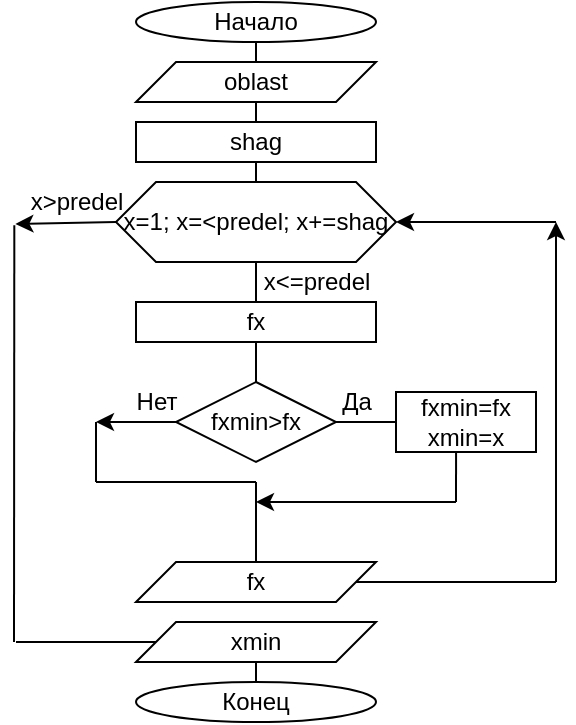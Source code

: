 <mxfile version="13.6.2" type="device"><diagram id="pw57gYsisVhctfCP4uIK" name="Page-1"><mxGraphModel dx="652" dy="420" grid="1" gridSize="10" guides="1" tooltips="1" connect="1" arrows="1" fold="1" page="1" pageScale="1" pageWidth="850" pageHeight="1100" math="0" shadow="0"><root><mxCell id="0"/><mxCell id="1" parent="0"/><mxCell id="W_srQHfsKhaYMcbbLmyI-1" value="Начало" style="ellipse;whiteSpace=wrap;html=1;" parent="1" vertex="1"><mxGeometry x="340" y="10" width="120" height="20" as="geometry"/></mxCell><mxCell id="W_srQHfsKhaYMcbbLmyI-3" value="" style="endArrow=none;html=1;entryX=0.5;entryY=1;entryDx=0;entryDy=0;" parent="1" source="W_srQHfsKhaYMcbbLmyI-2" target="W_srQHfsKhaYMcbbLmyI-1" edge="1"><mxGeometry width="50" height="50" relative="1" as="geometry"><mxPoint x="400" y="60" as="sourcePoint"/><mxPoint x="440" y="120" as="targetPoint"/></mxGeometry></mxCell><mxCell id="W_srQHfsKhaYMcbbLmyI-4" value="&lt;div style=&quot;text-align: justify&quot;&gt;&lt;span&gt;x=1; x=&amp;lt;predel; x+=shag&lt;/span&gt;&lt;/div&gt;" style="shape=hexagon;perimeter=hexagonPerimeter2;whiteSpace=wrap;html=1;fixedSize=1;" parent="1" vertex="1"><mxGeometry x="330" y="100" width="140" height="40" as="geometry"/></mxCell><mxCell id="W_srQHfsKhaYMcbbLmyI-2" value="oblast" style="shape=parallelogram;perimeter=parallelogramPerimeter;whiteSpace=wrap;html=1;fixedSize=1;" parent="1" vertex="1"><mxGeometry x="340" y="40" width="120" height="20" as="geometry"/></mxCell><mxCell id="W_srQHfsKhaYMcbbLmyI-6" value="" style="endArrow=none;html=1;entryX=0.5;entryY=1;entryDx=0;entryDy=0;" parent="1" target="W_srQHfsKhaYMcbbLmyI-2" edge="1"><mxGeometry width="50" height="50" relative="1" as="geometry"><mxPoint x="400" y="60" as="sourcePoint"/><mxPoint x="400" y="30" as="targetPoint"/></mxGeometry></mxCell><mxCell id="W_srQHfsKhaYMcbbLmyI-7" value="fx" style="rounded=0;whiteSpace=wrap;html=1;" parent="1" vertex="1"><mxGeometry x="340" y="160" width="120" height="20" as="geometry"/></mxCell><mxCell id="W_srQHfsKhaYMcbbLmyI-8" value="" style="endArrow=none;html=1;entryX=0.5;entryY=1;entryDx=0;entryDy=0;exitX=0.5;exitY=0;exitDx=0;exitDy=0;" parent="1" source="W_srQHfsKhaYMcbbLmyI-7" target="W_srQHfsKhaYMcbbLmyI-4" edge="1"><mxGeometry width="50" height="50" relative="1" as="geometry"><mxPoint x="370" y="130" as="sourcePoint"/><mxPoint x="420" y="80" as="targetPoint"/></mxGeometry></mxCell><mxCell id="W_srQHfsKhaYMcbbLmyI-9" value="x&amp;lt;=predel" style="text;html=1;align=center;verticalAlign=middle;resizable=0;points=[];autosize=1;rotation=0;" parent="1" vertex="1"><mxGeometry x="395" y="140" width="70" height="20" as="geometry"/></mxCell><mxCell id="W_srQHfsKhaYMcbbLmyI-10" value="" style="endArrow=none;html=1;exitX=0.5;exitY=1;exitDx=0;exitDy=0;" parent="1" source="W_srQHfsKhaYMcbbLmyI-7" edge="1"><mxGeometry width="50" height="50" relative="1" as="geometry"><mxPoint x="400" y="190" as="sourcePoint"/><mxPoint x="400" y="210" as="targetPoint"/></mxGeometry></mxCell><mxCell id="W_srQHfsKhaYMcbbLmyI-11" value="fxmin&amp;gt;fx" style="rhombus;whiteSpace=wrap;html=1;" parent="1" vertex="1"><mxGeometry x="360" y="200" width="80" height="40" as="geometry"/></mxCell><mxCell id="W_srQHfsKhaYMcbbLmyI-12" value="" style="endArrow=none;html=1;exitX=1;exitY=0.5;exitDx=0;exitDy=0;" parent="1" source="W_srQHfsKhaYMcbbLmyI-11" edge="1"><mxGeometry width="50" height="50" relative="1" as="geometry"><mxPoint x="380" y="230" as="sourcePoint"/><mxPoint x="470" y="220" as="targetPoint"/></mxGeometry></mxCell><mxCell id="W_srQHfsKhaYMcbbLmyI-13" value="Да" style="text;html=1;align=center;verticalAlign=middle;resizable=0;points=[];autosize=1;" parent="1" vertex="1"><mxGeometry x="435" y="200" width="30" height="20" as="geometry"/></mxCell><mxCell id="W_srQHfsKhaYMcbbLmyI-16" value="" style="endArrow=classic;html=1;exitX=0;exitY=0.5;exitDx=0;exitDy=0;" parent="1" source="W_srQHfsKhaYMcbbLmyI-11" edge="1"><mxGeometry width="50" height="50" relative="1" as="geometry"><mxPoint x="380" y="280" as="sourcePoint"/><mxPoint x="320" y="220" as="targetPoint"/></mxGeometry></mxCell><mxCell id="W_srQHfsKhaYMcbbLmyI-17" value="Нет" style="text;html=1;align=center;verticalAlign=middle;resizable=0;points=[];autosize=1;" parent="1" vertex="1"><mxGeometry x="330" y="200" width="40" height="20" as="geometry"/></mxCell><mxCell id="W_srQHfsKhaYMcbbLmyI-18" value="fxmin=fx&lt;br&gt;xmin=x" style="rounded=0;whiteSpace=wrap;html=1;" parent="1" vertex="1"><mxGeometry x="470" y="205" width="70" height="30" as="geometry"/></mxCell><mxCell id="W_srQHfsKhaYMcbbLmyI-19" value="fx" style="shape=parallelogram;perimeter=parallelogramPerimeter;whiteSpace=wrap;html=1;fixedSize=1;" parent="1" vertex="1"><mxGeometry x="340" y="290" width="120" height="20" as="geometry"/></mxCell><mxCell id="W_srQHfsKhaYMcbbLmyI-20" value="Конец" style="ellipse;whiteSpace=wrap;html=1;" parent="1" vertex="1"><mxGeometry x="340" y="350" width="120" height="20" as="geometry"/></mxCell><mxCell id="W_srQHfsKhaYMcbbLmyI-21" value="shag" style="rounded=0;whiteSpace=wrap;html=1;" parent="1" vertex="1"><mxGeometry x="340" y="70" width="120" height="20" as="geometry"/></mxCell><mxCell id="W_srQHfsKhaYMcbbLmyI-23" value="" style="endArrow=none;html=1;entryX=0.5;entryY=1;entryDx=0;entryDy=0;exitX=0.5;exitY=0;exitDx=0;exitDy=0;" parent="1" source="W_srQHfsKhaYMcbbLmyI-4" target="W_srQHfsKhaYMcbbLmyI-21" edge="1"><mxGeometry width="50" height="50" relative="1" as="geometry"><mxPoint x="370" y="140" as="sourcePoint"/><mxPoint x="420" y="90" as="targetPoint"/></mxGeometry></mxCell><mxCell id="W_srQHfsKhaYMcbbLmyI-24" value="" style="endArrow=none;html=1;entryX=0.5;entryY=1;entryDx=0;entryDy=0;exitX=0.5;exitY=0;exitDx=0;exitDy=0;" parent="1" source="W_srQHfsKhaYMcbbLmyI-21" target="W_srQHfsKhaYMcbbLmyI-2" edge="1"><mxGeometry width="50" height="50" relative="1" as="geometry"><mxPoint x="370" y="140" as="sourcePoint"/><mxPoint x="420" y="90" as="targetPoint"/></mxGeometry></mxCell><mxCell id="W_srQHfsKhaYMcbbLmyI-25" value="" style="endArrow=none;html=1;" parent="1" edge="1"><mxGeometry width="50" height="50" relative="1" as="geometry"><mxPoint x="320" y="220" as="sourcePoint"/><mxPoint x="320" y="250" as="targetPoint"/></mxGeometry></mxCell><mxCell id="W_srQHfsKhaYMcbbLmyI-26" value="" style="endArrow=none;html=1;" parent="1" edge="1"><mxGeometry width="50" height="50" relative="1" as="geometry"><mxPoint x="320" y="250" as="sourcePoint"/><mxPoint x="400" y="250" as="targetPoint"/></mxGeometry></mxCell><mxCell id="W_srQHfsKhaYMcbbLmyI-27" value="" style="endArrow=none;html=1;entryX=0.5;entryY=0;entryDx=0;entryDy=0;" parent="1" target="W_srQHfsKhaYMcbbLmyI-19" edge="1"><mxGeometry width="50" height="50" relative="1" as="geometry"><mxPoint x="400" y="250" as="sourcePoint"/><mxPoint x="430" y="200" as="targetPoint"/></mxGeometry></mxCell><mxCell id="W_srQHfsKhaYMcbbLmyI-30" value="" style="endArrow=classic;html=1;" parent="1" edge="1"><mxGeometry width="50" height="50" relative="1" as="geometry"><mxPoint x="500" y="260" as="sourcePoint"/><mxPoint x="400" y="260" as="targetPoint"/></mxGeometry></mxCell><mxCell id="W_srQHfsKhaYMcbbLmyI-32" value="" style="endArrow=none;html=1;entryX=0.429;entryY=1.013;entryDx=0;entryDy=0;entryPerimeter=0;" parent="1" target="W_srQHfsKhaYMcbbLmyI-18" edge="1"><mxGeometry width="50" height="50" relative="1" as="geometry"><mxPoint x="500" y="260" as="sourcePoint"/><mxPoint x="460" y="200" as="targetPoint"/></mxGeometry></mxCell><mxCell id="W_srQHfsKhaYMcbbLmyI-35" value="" style="endArrow=classic;html=1;exitX=0;exitY=0.5;exitDx=0;exitDy=0;entryX=-0.005;entryY=1.05;entryDx=0;entryDy=0;entryPerimeter=0;" parent="1" source="W_srQHfsKhaYMcbbLmyI-4" target="W_srQHfsKhaYMcbbLmyI-40" edge="1"><mxGeometry width="50" height="50" relative="1" as="geometry"><mxPoint x="340" y="190" as="sourcePoint"/><mxPoint x="300" y="120" as="targetPoint"/></mxGeometry></mxCell><mxCell id="W_srQHfsKhaYMcbbLmyI-36" value="" style="endArrow=none;html=1;exitX=-0.014;exitY=1.079;exitDx=0;exitDy=0;exitPerimeter=0;" parent="1" source="W_srQHfsKhaYMcbbLmyI-40" edge="1"><mxGeometry width="50" height="50" relative="1" as="geometry"><mxPoint x="300" y="120" as="sourcePoint"/><mxPoint x="279" y="330" as="targetPoint"/></mxGeometry></mxCell><mxCell id="W_srQHfsKhaYMcbbLmyI-40" value="x&amp;gt;predel" style="text;html=1;align=center;verticalAlign=middle;resizable=0;points=[];autosize=1;" parent="1" vertex="1"><mxGeometry x="280" y="100" width="60" height="20" as="geometry"/></mxCell><mxCell id="W_srQHfsKhaYMcbbLmyI-41" value="" style="endArrow=none;html=1;exitX=1;exitY=0.5;exitDx=0;exitDy=0;" parent="1" source="W_srQHfsKhaYMcbbLmyI-19" edge="1"><mxGeometry width="50" height="50" relative="1" as="geometry"><mxPoint x="380" y="230" as="sourcePoint"/><mxPoint x="550" y="300" as="targetPoint"/></mxGeometry></mxCell><mxCell id="W_srQHfsKhaYMcbbLmyI-42" value="" style="endArrow=classic;html=1;" parent="1" edge="1"><mxGeometry width="50" height="50" relative="1" as="geometry"><mxPoint x="550" y="300" as="sourcePoint"/><mxPoint x="550" y="120" as="targetPoint"/></mxGeometry></mxCell><mxCell id="W_srQHfsKhaYMcbbLmyI-43" value="" style="endArrow=classic;html=1;entryX=1;entryY=0.5;entryDx=0;entryDy=0;" parent="1" target="W_srQHfsKhaYMcbbLmyI-4" edge="1"><mxGeometry width="50" height="50" relative="1" as="geometry"><mxPoint x="550" y="120" as="sourcePoint"/><mxPoint x="470" y="210" as="targetPoint"/></mxGeometry></mxCell><mxCell id="W_srQHfsKhaYMcbbLmyI-45" value="xmin" style="shape=parallelogram;perimeter=parallelogramPerimeter;whiteSpace=wrap;html=1;fixedSize=1;" parent="1" vertex="1"><mxGeometry x="340" y="320" width="120" height="20" as="geometry"/></mxCell><mxCell id="W_srQHfsKhaYMcbbLmyI-47" value="" style="endArrow=none;html=1;entryX=0;entryY=0.5;entryDx=0;entryDy=0;" parent="1" target="W_srQHfsKhaYMcbbLmyI-45" edge="1"><mxGeometry width="50" height="50" relative="1" as="geometry"><mxPoint x="280" y="330" as="sourcePoint"/><mxPoint x="380" y="260" as="targetPoint"/></mxGeometry></mxCell><mxCell id="W_srQHfsKhaYMcbbLmyI-48" value="" style="endArrow=none;html=1;exitX=0.5;exitY=1;exitDx=0;exitDy=0;entryX=0.5;entryY=0;entryDx=0;entryDy=0;" parent="1" source="W_srQHfsKhaYMcbbLmyI-45" target="W_srQHfsKhaYMcbbLmyI-20" edge="1"><mxGeometry width="50" height="50" relative="1" as="geometry"><mxPoint x="350" y="310" as="sourcePoint"/><mxPoint x="400" y="260" as="targetPoint"/></mxGeometry></mxCell></root></mxGraphModel></diagram></mxfile>